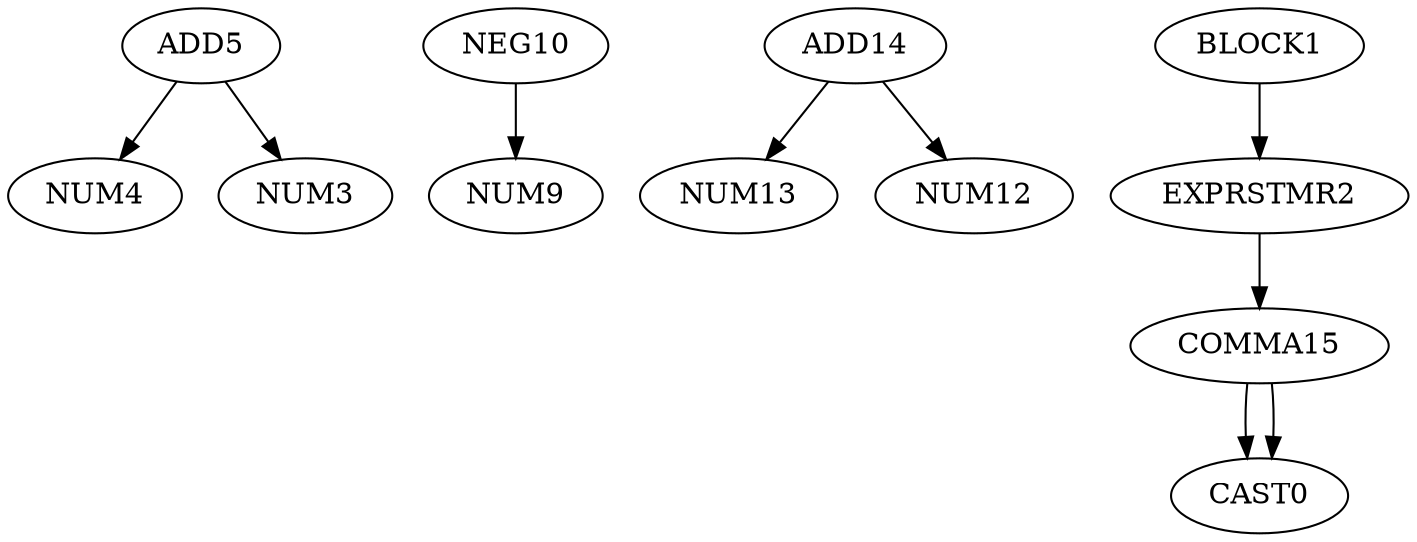 digraph A { 
ADD5 -> NUM4
ADD5 -> NUM3
NEG10 -> NUM9
ADD14 -> NUM13
ADD14 -> NUM12
COMMA15 -> CAST0
COMMA15 -> CAST0
EXPRSTMR2 -> COMMA15
BLOCK1 -> EXPRSTMR2
}
